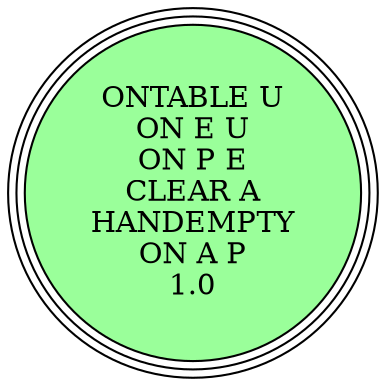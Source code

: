 digraph {
"ONTABLE U\nON E U\nON P E\nCLEAR A\nHANDEMPTY\nON A P\n1.0\n" [shape=circle, style=filled, fillcolor=palegreen1, peripheries=3];
"ONTABLE U\nON E U\nON P E\nCLEAR A\nHANDEMPTY\nON A P\n1.0\n" [shape=circle, style=filled, fillcolor=palegreen1, peripheries=3];
}
